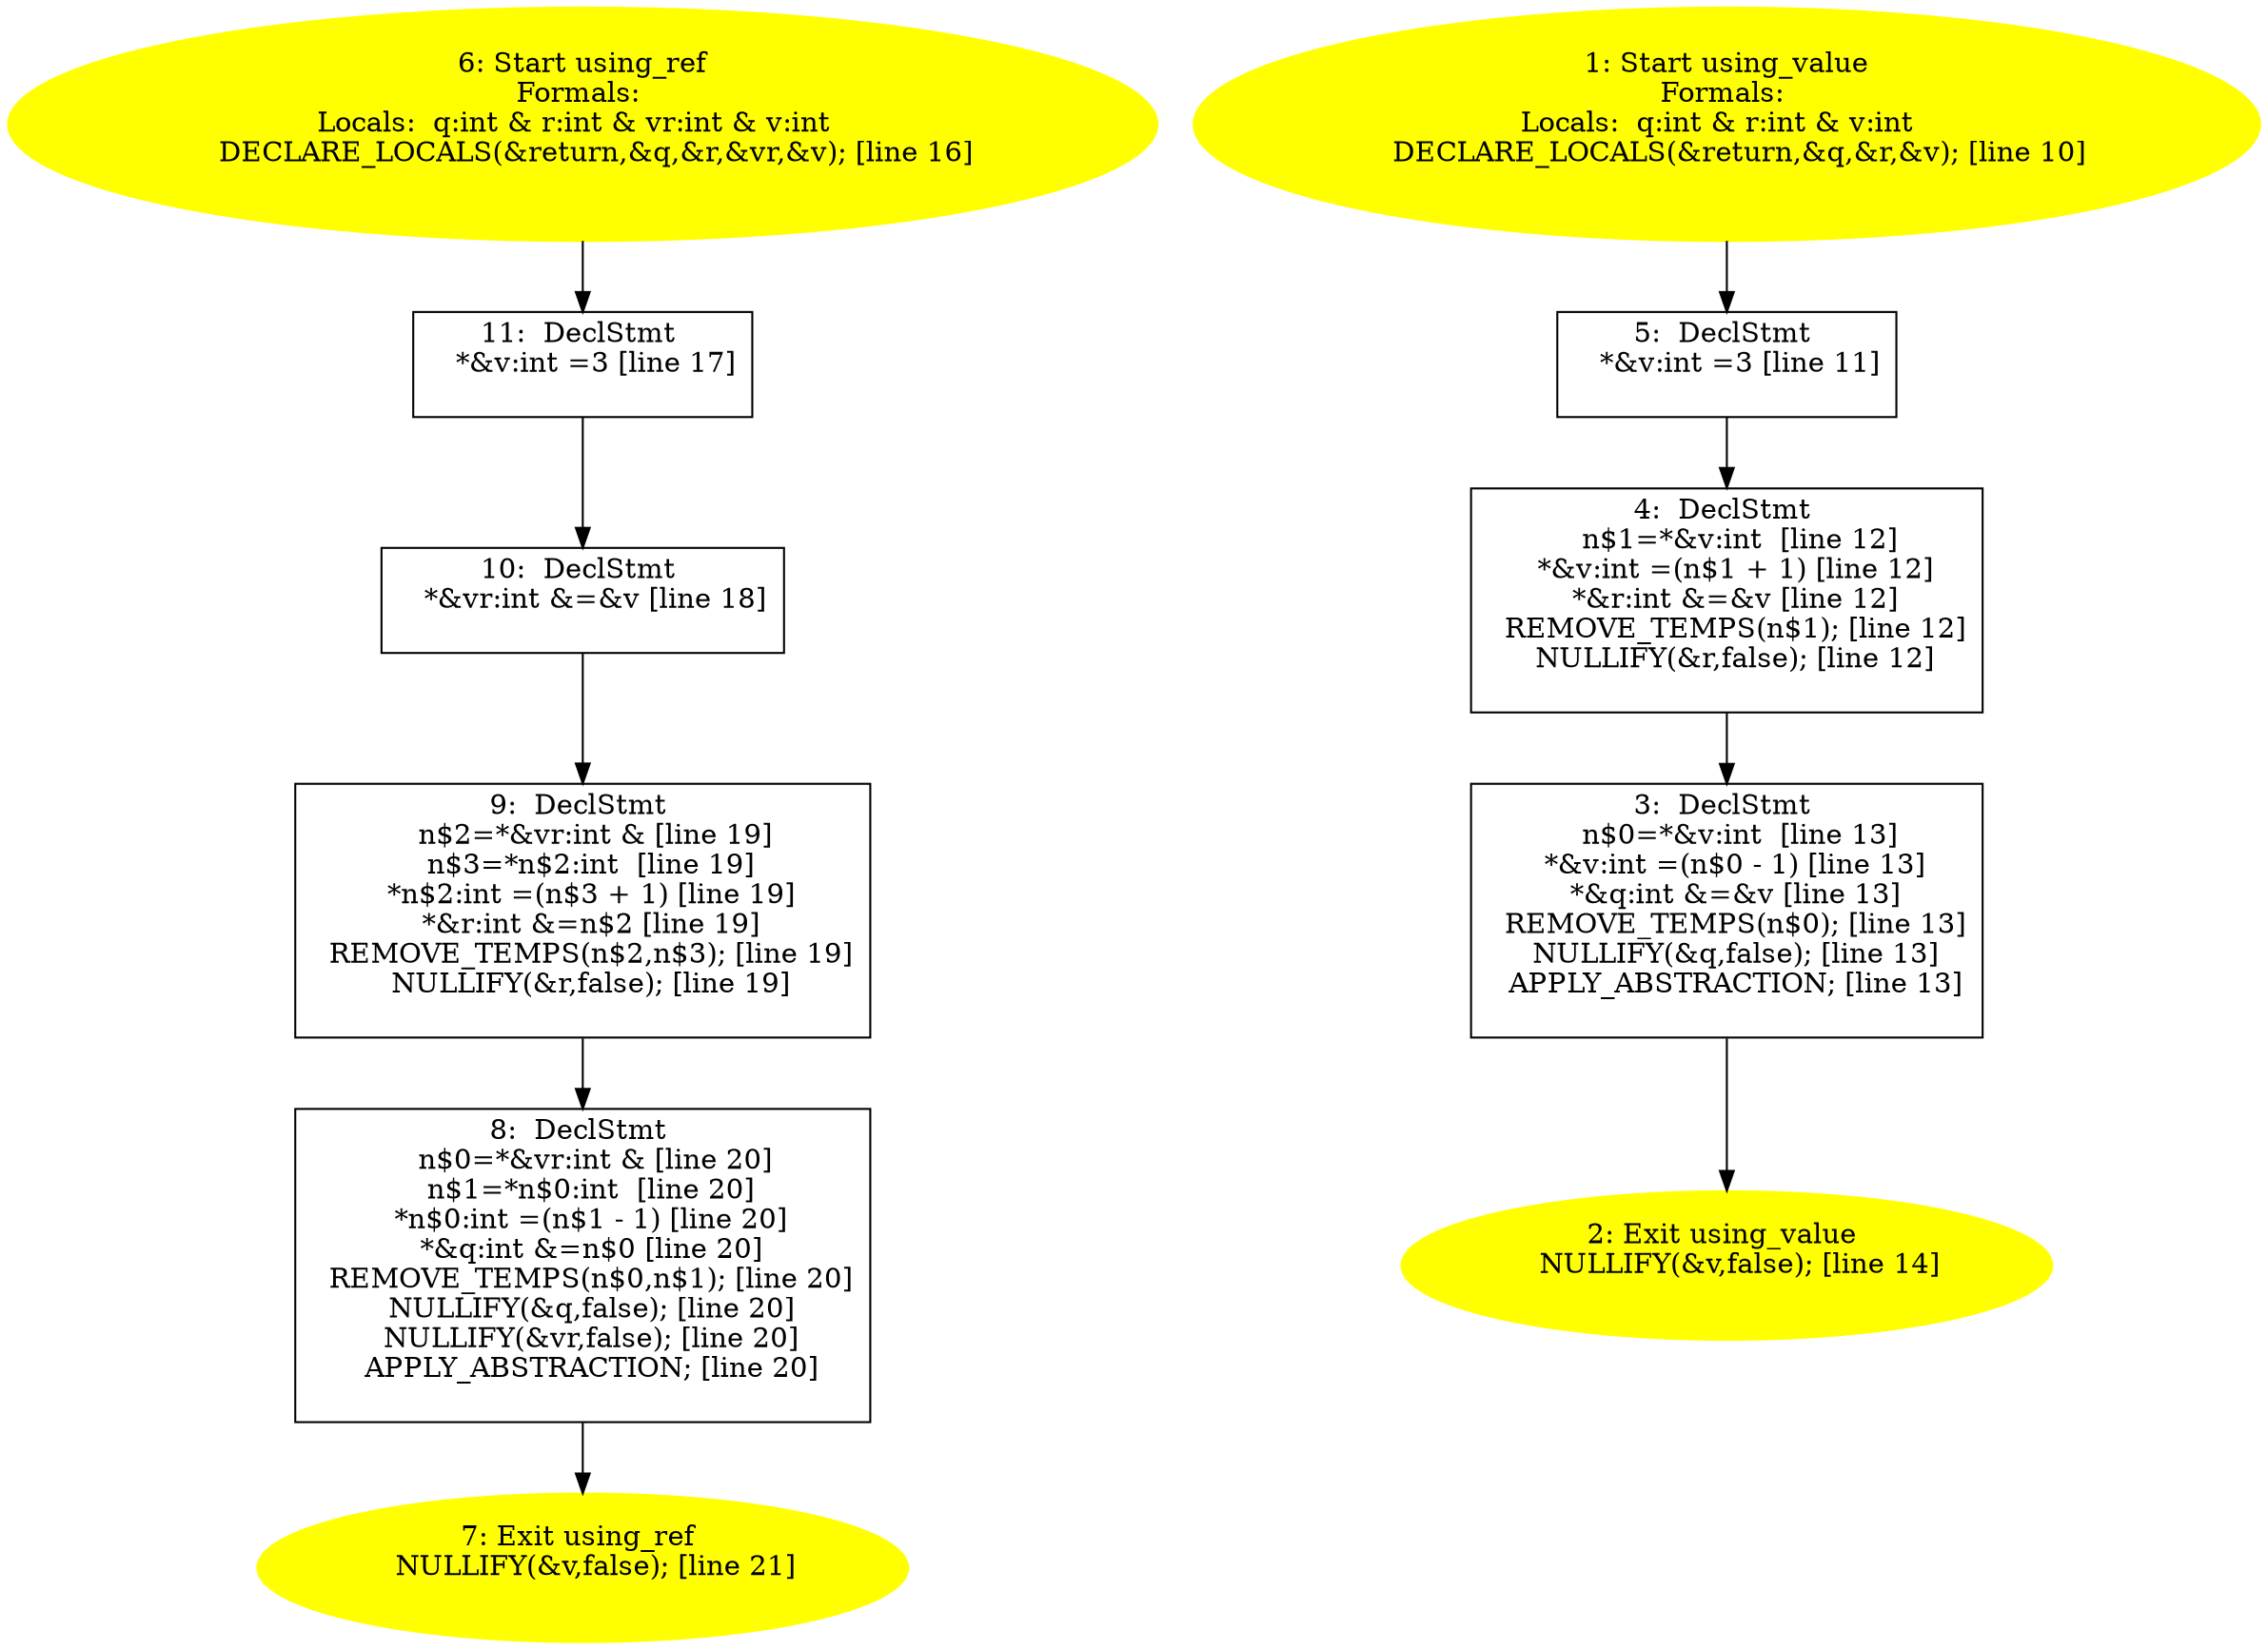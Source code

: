 digraph iCFG {
11 [label="11:  DeclStmt \n   *&v:int =3 [line 17]\n " shape="box"]
	

	 11 -> 10 ;
10 [label="10:  DeclStmt \n   *&vr:int &=&v [line 18]\n " shape="box"]
	

	 10 -> 9 ;
9 [label="9:  DeclStmt \n   n$2=*&vr:int & [line 19]\n  n$3=*n$2:int  [line 19]\n  *n$2:int =(n$3 + 1) [line 19]\n  *&r:int &=n$2 [line 19]\n  REMOVE_TEMPS(n$2,n$3); [line 19]\n  NULLIFY(&r,false); [line 19]\n " shape="box"]
	

	 9 -> 8 ;
8 [label="8:  DeclStmt \n   n$0=*&vr:int & [line 20]\n  n$1=*n$0:int  [line 20]\n  *n$0:int =(n$1 - 1) [line 20]\n  *&q:int &=n$0 [line 20]\n  REMOVE_TEMPS(n$0,n$1); [line 20]\n  NULLIFY(&q,false); [line 20]\n  NULLIFY(&vr,false); [line 20]\n  APPLY_ABSTRACTION; [line 20]\n " shape="box"]
	

	 8 -> 7 ;
7 [label="7: Exit using_ref \n   NULLIFY(&v,false); [line 21]\n " color=yellow style=filled]
	

6 [label="6: Start using_ref\nFormals: \nLocals:  q:int & r:int & vr:int & v:int  \n   DECLARE_LOCALS(&return,&q,&r,&vr,&v); [line 16]\n " color=yellow style=filled]
	

	 6 -> 11 ;
5 [label="5:  DeclStmt \n   *&v:int =3 [line 11]\n " shape="box"]
	

	 5 -> 4 ;
4 [label="4:  DeclStmt \n   n$1=*&v:int  [line 12]\n  *&v:int =(n$1 + 1) [line 12]\n  *&r:int &=&v [line 12]\n  REMOVE_TEMPS(n$1); [line 12]\n  NULLIFY(&r,false); [line 12]\n " shape="box"]
	

	 4 -> 3 ;
3 [label="3:  DeclStmt \n   n$0=*&v:int  [line 13]\n  *&v:int =(n$0 - 1) [line 13]\n  *&q:int &=&v [line 13]\n  REMOVE_TEMPS(n$0); [line 13]\n  NULLIFY(&q,false); [line 13]\n  APPLY_ABSTRACTION; [line 13]\n " shape="box"]
	

	 3 -> 2 ;
2 [label="2: Exit using_value \n   NULLIFY(&v,false); [line 14]\n " color=yellow style=filled]
	

1 [label="1: Start using_value\nFormals: \nLocals:  q:int & r:int & v:int  \n   DECLARE_LOCALS(&return,&q,&r,&v); [line 10]\n " color=yellow style=filled]
	

	 1 -> 5 ;
}
